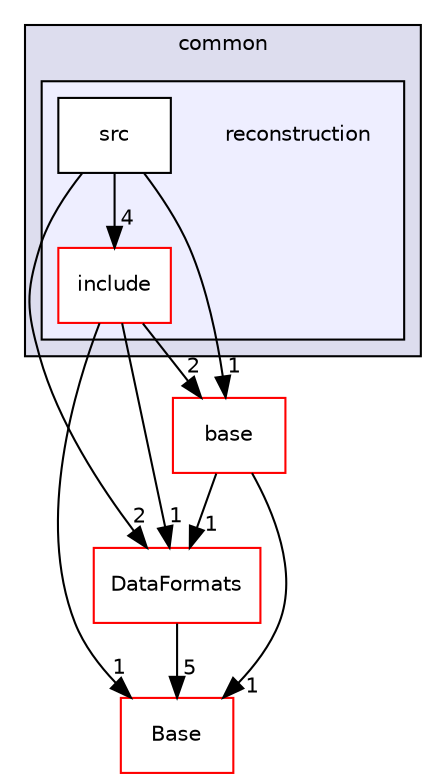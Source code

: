 digraph "/home/travis/build/AliceO2Group/AliceO2/Detectors/ITSMFT/common/reconstruction" {
  bgcolor=transparent;
  compound=true
  node [ fontsize="10", fontname="Helvetica"];
  edge [ labelfontsize="10", labelfontname="Helvetica"];
  subgraph clusterdir_85bf31a2e8d306e7598ffcb73f8df6bf {
    graph [ bgcolor="#ddddee", pencolor="black", label="common" fontname="Helvetica", fontsize="10", URL="dir_85bf31a2e8d306e7598ffcb73f8df6bf.html"]
  subgraph clusterdir_2174d8cbbd82d5c404dd04814f845a3a {
    graph [ bgcolor="#eeeeff", pencolor="black", label="" URL="dir_2174d8cbbd82d5c404dd04814f845a3a.html"];
    dir_2174d8cbbd82d5c404dd04814f845a3a [shape=plaintext label="reconstruction"];
    dir_5ae603abd45d2d750401429407a7bf9c [shape=box label="include" color="red" fillcolor="white" style="filled" URL="dir_5ae603abd45d2d750401429407a7bf9c.html"];
    dir_2382d22bdf51ce6783d3a58c2cee3de2 [shape=box label="src" color="black" fillcolor="white" style="filled" URL="dir_2382d22bdf51ce6783d3a58c2cee3de2.html"];
  }
  }
  dir_37c90836491b695b472bf98d1be8336b [shape=box label="Base" color="red" URL="dir_37c90836491b695b472bf98d1be8336b.html"];
  dir_7c9998090bca7c4aa89c05dd66fe73f5 [shape=box label="base" color="red" URL="dir_7c9998090bca7c4aa89c05dd66fe73f5.html"];
  dir_2171f7ec022c5423887b07c69b2f5b48 [shape=box label="DataFormats" color="red" URL="dir_2171f7ec022c5423887b07c69b2f5b48.html"];
  dir_5ae603abd45d2d750401429407a7bf9c->dir_37c90836491b695b472bf98d1be8336b [headlabel="1", labeldistance=1.5 headhref="dir_000140_000057.html"];
  dir_5ae603abd45d2d750401429407a7bf9c->dir_7c9998090bca7c4aa89c05dd66fe73f5 [headlabel="2", labeldistance=1.5 headhref="dir_000140_000117.html"];
  dir_5ae603abd45d2d750401429407a7bf9c->dir_2171f7ec022c5423887b07c69b2f5b48 [headlabel="1", labeldistance=1.5 headhref="dir_000140_000032.html"];
  dir_2382d22bdf51ce6783d3a58c2cee3de2->dir_5ae603abd45d2d750401429407a7bf9c [headlabel="4", labeldistance=1.5 headhref="dir_000145_000140.html"];
  dir_2382d22bdf51ce6783d3a58c2cee3de2->dir_7c9998090bca7c4aa89c05dd66fe73f5 [headlabel="1", labeldistance=1.5 headhref="dir_000145_000117.html"];
  dir_2382d22bdf51ce6783d3a58c2cee3de2->dir_2171f7ec022c5423887b07c69b2f5b48 [headlabel="2", labeldistance=1.5 headhref="dir_000145_000032.html"];
  dir_7c9998090bca7c4aa89c05dd66fe73f5->dir_37c90836491b695b472bf98d1be8336b [headlabel="1", labeldistance=1.5 headhref="dir_000117_000057.html"];
  dir_7c9998090bca7c4aa89c05dd66fe73f5->dir_2171f7ec022c5423887b07c69b2f5b48 [headlabel="1", labeldistance=1.5 headhref="dir_000117_000032.html"];
  dir_2171f7ec022c5423887b07c69b2f5b48->dir_37c90836491b695b472bf98d1be8336b [headlabel="5", labeldistance=1.5 headhref="dir_000032_000057.html"];
}
